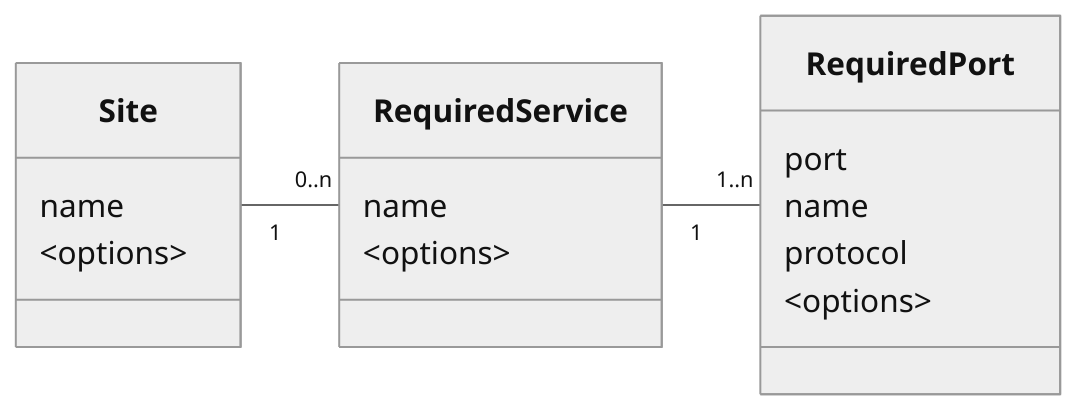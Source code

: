 %%{init: {'theme': 'neutral', 'fontFamily': 'Noto Sans'}}%%

classDiagram
    direction LR
    Site "1" -- "0..n" RequiredService
    RequiredService "1" -- "1..n" RequiredPort
    class Site {
        name
        &lt;options&gt;
    }
   class RequiredService {
        name
        &lt;options&gt;
    }
    class RequiredPort {
        port
        name
        protocol
        &lt;options&gt;
    }